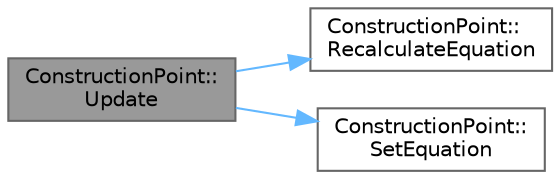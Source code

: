 digraph "ConstructionPoint::Update"
{
 // LATEX_PDF_SIZE
  bgcolor="transparent";
  edge [fontname=Helvetica,fontsize=10,labelfontname=Helvetica,labelfontsize=10];
  node [fontname=Helvetica,fontsize=10,shape=box,height=0.2,width=0.9];
  rankdir="LR";
  Node1 [label="ConstructionPoint::\lUpdate",height=0.2,width=0.4,color="gray40", fillcolor="grey60", style="filled", fontcolor="black",tooltip="Update the object because sth was moved."];
  Node1 -> Node2 [color="steelblue1",style="solid"];
  Node2 [label="ConstructionPoint::\lRecalculateEquation",height=0.2,width=0.4,color="grey40", fillcolor="white", style="filled",URL="$class_construction_point.html#a83ee0b44834b4ef52821224b6c92b5a5",tooltip="Recalculate equation of point."];
  Node1 -> Node3 [color="steelblue1",style="solid"];
  Node3 [label="ConstructionPoint::\lSetEquation",height=0.2,width=0.4,color="grey40", fillcolor="white", style="filled",URL="$class_construction_point.html#ac41cd3bf9089b5b2172e7e51c729cd96",tooltip="Set equation of point."];
}
